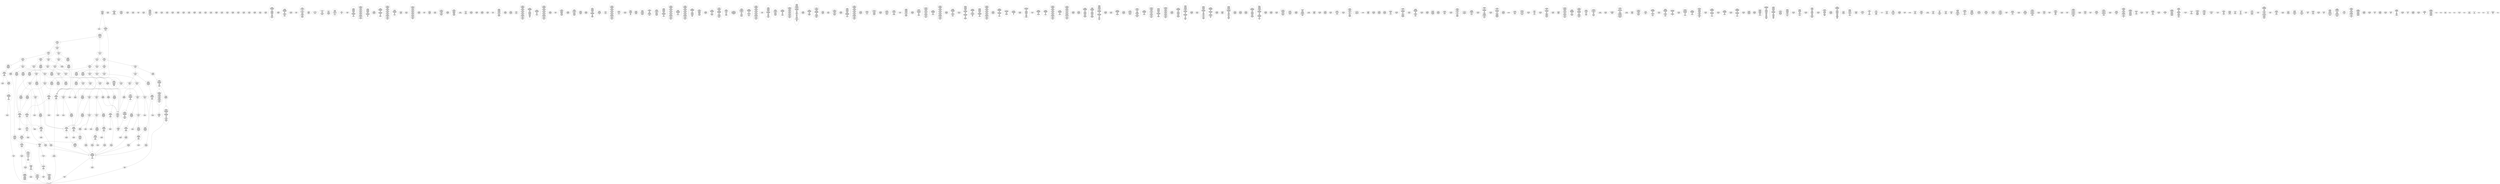 /* Generated by GvGen v.1.0 (https://www.github.com/stricaud/gvgen) */

digraph G {
compound=true;
   node1 [label="[anywhere]"];
   node2 [label="# 0x0
PUSHX Data
PUSHX Data
MSTORE
CALLVALUE
ISZERO
PUSHX Data
JUMPI
"];
   node3 [label="# 0xc
PUSHX Data
REVERT
"];
   node4 [label="# 0x10
JUMPDEST
PUSHX LogicData
CALLDATASIZE
LT
PUSHX Data
JUMPI
"];
   node5 [label="# 0x1a
PUSHX Data
CALLDATALOAD
PUSHX BitData
SHR
PUSHX LogicData
GT
PUSHX Data
JUMPI
"];
   node6 [label="# 0x2b
PUSHX LogicData
GT
PUSHX Data
JUMPI
"];
   node7 [label="# 0x36
PUSHX LogicData
GT
PUSHX Data
JUMPI
"];
   node8 [label="# 0x41
PUSHX LogicData
EQ
PUSHX Data
JUMPI
"];
   node9 [label="# 0x4c
PUSHX LogicData
EQ
PUSHX Data
JUMPI
"];
   node10 [label="# 0x57
PUSHX LogicData
EQ
PUSHX Data
JUMPI
"];
   node11 [label="# 0x62
PUSHX LogicData
EQ
PUSHX Data
JUMPI
"];
   node12 [label="# 0x6d
PUSHX LogicData
EQ
PUSHX Data
JUMPI
"];
   node13 [label="# 0x78
PUSHX Data
REVERT
"];
   node14 [label="# 0x7c
JUMPDEST
PUSHX LogicData
EQ
PUSHX Data
JUMPI
"];
   node15 [label="# 0x88
PUSHX LogicData
EQ
PUSHX Data
JUMPI
"];
   node16 [label="# 0x93
PUSHX LogicData
EQ
PUSHX Data
JUMPI
"];
   node17 [label="# 0x9e
PUSHX LogicData
EQ
PUSHX Data
JUMPI
"];
   node18 [label="# 0xa9
PUSHX LogicData
EQ
PUSHX Data
JUMPI
"];
   node19 [label="# 0xb4
PUSHX Data
REVERT
"];
   node20 [label="# 0xb8
JUMPDEST
PUSHX LogicData
GT
PUSHX Data
JUMPI
"];
   node21 [label="# 0xc4
PUSHX LogicData
EQ
PUSHX Data
JUMPI
"];
   node22 [label="# 0xcf
PUSHX LogicData
EQ
PUSHX Data
JUMPI
"];
   node23 [label="# 0xda
PUSHX LogicData
EQ
PUSHX Data
JUMPI
"];
   node24 [label="# 0xe5
PUSHX LogicData
EQ
PUSHX Data
JUMPI
"];
   node25 [label="# 0xf0
PUSHX LogicData
EQ
PUSHX Data
JUMPI
"];
   node26 [label="# 0xfb
PUSHX Data
REVERT
"];
   node27 [label="# 0xff
JUMPDEST
PUSHX LogicData
EQ
PUSHX Data
JUMPI
"];
   node28 [label="# 0x10b
PUSHX LogicData
EQ
PUSHX Data
JUMPI
"];
   node29 [label="# 0x116
PUSHX LogicData
EQ
PUSHX Data
JUMPI
"];
   node30 [label="# 0x121
PUSHX LogicData
EQ
PUSHX Data
JUMPI
"];
   node31 [label="# 0x12c
PUSHX Data
REVERT
"];
   node32 [label="# 0x130
JUMPDEST
PUSHX LogicData
GT
PUSHX Data
JUMPI
"];
   node33 [label="# 0x13c
PUSHX LogicData
GT
PUSHX Data
JUMPI
"];
   node34 [label="# 0x147
PUSHX LogicData
EQ
PUSHX Data
JUMPI
"];
   node35 [label="# 0x152
PUSHX LogicData
EQ
PUSHX Data
JUMPI
"];
   node36 [label="# 0x15d
PUSHX LogicData
EQ
PUSHX Data
JUMPI
"];
   node37 [label="# 0x168
PUSHX LogicData
EQ
PUSHX Data
JUMPI
"];
   node38 [label="# 0x173
PUSHX LogicData
EQ
PUSHX Data
JUMPI
"];
   node39 [label="# 0x17e
PUSHX Data
REVERT
"];
   node40 [label="# 0x182
JUMPDEST
PUSHX LogicData
EQ
PUSHX Data
JUMPI
"];
   node41 [label="# 0x18e
PUSHX LogicData
EQ
PUSHX Data
JUMPI
"];
   node42 [label="# 0x199
PUSHX LogicData
EQ
PUSHX Data
JUMPI
"];
   node43 [label="# 0x1a4
PUSHX LogicData
EQ
PUSHX Data
JUMPI
"];
   node44 [label="# 0x1af
PUSHX LogicData
EQ
PUSHX Data
JUMPI
"];
   node45 [label="# 0x1ba
PUSHX Data
REVERT
"];
   node46 [label="# 0x1be
JUMPDEST
PUSHX LogicData
GT
PUSHX Data
JUMPI
"];
   node47 [label="# 0x1ca
PUSHX LogicData
EQ
PUSHX Data
JUMPI
"];
   node48 [label="# 0x1d5
PUSHX LogicData
EQ
PUSHX Data
JUMPI
"];
   node49 [label="# 0x1e0
PUSHX LogicData
EQ
PUSHX Data
JUMPI
"];
   node50 [label="# 0x1eb
PUSHX LogicData
EQ
PUSHX Data
JUMPI
"];
   node51 [label="# 0x1f6
PUSHX LogicData
EQ
PUSHX Data
JUMPI
"];
   node52 [label="# 0x201
PUSHX Data
REVERT
"];
   node53 [label="# 0x205
JUMPDEST
PUSHX LogicData
EQ
PUSHX Data
JUMPI
"];
   node54 [label="# 0x211
PUSHX LogicData
EQ
PUSHX Data
JUMPI
"];
   node55 [label="# 0x21c
PUSHX LogicData
EQ
PUSHX Data
JUMPI
"];
   node56 [label="# 0x227
PUSHX LogicData
EQ
PUSHX Data
JUMPI
"];
   node57 [label="# 0x232
JUMPDEST
PUSHX Data
REVERT
"];
   node58 [label="# 0x237
JUMPDEST
PUSHX Data
PUSHX Data
CALLDATASIZE
PUSHX Data
PUSHX Data
JUMP
"];
   node59 [label="# 0x245
JUMPDEST
PUSHX Data
JUMP
"];
   node60 [label="# 0x24a
JUMPDEST
PUSHX MemData
MLOAD
ISZERO
ISZERO
MSTORE
PUSHX ArithData
ADD
"];
   node61 [label="# 0x256
JUMPDEST
PUSHX MemData
MLOAD
SUB
RETURN
"];
   node62 [label="# 0x25f
JUMPDEST
PUSHX Data
PUSHX Data
JUMP
"];
   node63 [label="# 0x267
JUMPDEST
PUSHX MemData
MLOAD
PUSHX Data
PUSHX Data
JUMP
"];
   node64 [label="# 0x274
JUMPDEST
PUSHX Data
PUSHX Data
CALLDATASIZE
PUSHX Data
PUSHX Data
JUMP
"];
   node65 [label="# 0x282
JUMPDEST
PUSHX Data
JUMP
"];
   node66 [label="# 0x287
JUMPDEST
PUSHX MemData
MLOAD
PUSHX ArithData
PUSHX BitData
PUSHX BitData
SHL
SUB
AND
MSTORE
PUSHX ArithData
ADD
PUSHX Data
JUMP
"];
   node67 [label="# 0x29f
JUMPDEST
PUSHX Data
PUSHX Data
CALLDATASIZE
PUSHX Data
PUSHX Data
JUMP
"];
   node68 [label="# 0x2ad
JUMPDEST
PUSHX Data
JUMP
"];
   node69 [label="# 0x2b2
JUMPDEST
STOP
"];
   node70 [label="# 0x2b4
JUMPDEST
PUSHX StorData
SLOAD
"];
   node71 [label="# 0x2b8
JUMPDEST
PUSHX MemData
MLOAD
MSTORE
PUSHX ArithData
ADD
PUSHX Data
JUMP
"];
   node72 [label="# 0x2c6
JUMPDEST
PUSHX Data
PUSHX Data
CALLDATASIZE
PUSHX Data
PUSHX Data
JUMP
"];
   node73 [label="# 0x2d4
JUMPDEST
PUSHX Data
JUMP
"];
   node74 [label="# 0x2d9
JUMPDEST
PUSHX Data
PUSHX Data
CALLDATASIZE
PUSHX Data
PUSHX Data
JUMP
"];
   node75 [label="# 0x2e7
JUMPDEST
PUSHX Data
MSTORE
PUSHX Data
PUSHX Data
MSTORE
PUSHX Data
SHA3
PUSHX ArithData
ADD
SLOAD
JUMP
"];
   node76 [label="# 0x2fc
JUMPDEST
PUSHX Data
PUSHX Data
JUMP
"];
   node77 [label="# 0x323
JUMPDEST
PUSHX Data
PUSHX Data
CALLDATASIZE
PUSHX Data
PUSHX Data
JUMP
"];
   node78 [label="# 0x331
JUMPDEST
PUSHX Data
JUMP
"];
   node79 [label="# 0x336
JUMPDEST
PUSHX Data
PUSHX Data
CALLDATASIZE
PUSHX Data
PUSHX Data
JUMP
"];
   node80 [label="# 0x344
JUMPDEST
PUSHX Data
JUMP
"];
   node81 [label="# 0x349
JUMPDEST
PUSHX Data
PUSHX Data
CALLDATASIZE
PUSHX Data
PUSHX Data
JUMP
"];
   node82 [label="# 0x357
JUMPDEST
PUSHX Data
JUMP
"];
   node83 [label="# 0x35c
JUMPDEST
PUSHX Data
PUSHX Data
CALLDATASIZE
PUSHX Data
PUSHX Data
JUMP
"];
   node84 [label="# 0x36a
JUMPDEST
PUSHX Data
JUMP
"];
   node85 [label="# 0x36f
JUMPDEST
PUSHX Data
PUSHX Data
CALLDATASIZE
PUSHX Data
PUSHX Data
JUMP
"];
   node86 [label="# 0x37d
JUMPDEST
PUSHX Data
JUMP
"];
   node87 [label="# 0x382
JUMPDEST
PUSHX Data
PUSHX Data
CALLDATASIZE
PUSHX Data
PUSHX Data
JUMP
"];
   node88 [label="# 0x390
JUMPDEST
PUSHX Data
JUMP
"];
   node89 [label="# 0x395
JUMPDEST
PUSHX Data
PUSHX Data
CALLDATASIZE
PUSHX Data
PUSHX Data
JUMP
"];
   node90 [label="# 0x3a3
JUMPDEST
PUSHX Data
JUMP
"];
   node91 [label="# 0x3a8
JUMPDEST
PUSHX Data
PUSHX Data
CALLDATASIZE
PUSHX Data
PUSHX Data
JUMP
"];
   node92 [label="# 0x3b6
JUMPDEST
PUSHX Data
JUMP
"];
   node93 [label="# 0x3bb
JUMPDEST
PUSHX Data
PUSHX Data
CALLDATASIZE
PUSHX Data
PUSHX Data
JUMP
"];
   node94 [label="# 0x3c9
JUMPDEST
PUSHX Data
JUMP
"];
   node95 [label="# 0x3ce
JUMPDEST
PUSHX Data
PUSHX Data
CALLDATASIZE
PUSHX Data
PUSHX Data
JUMP
"];
   node96 [label="# 0x3dc
JUMPDEST
PUSHX Data
JUMP
"];
   node97 [label="# 0x3e1
JUMPDEST
PUSHX Data
PUSHX Data
JUMP
"];
   node98 [label="# 0x408
JUMPDEST
PUSHX Data
PUSHX Data
CALLDATASIZE
PUSHX Data
PUSHX Data
JUMP
"];
   node99 [label="# 0x416
JUMPDEST
PUSHX Data
JUMP
"];
   node100 [label="# 0x41b
JUMPDEST
PUSHX Data
PUSHX Data
CALLDATASIZE
PUSHX Data
PUSHX Data
JUMP
"];
   node101 [label="# 0x429
JUMPDEST
PUSHX Data
JUMP
"];
   node102 [label="# 0x42e
JUMPDEST
PUSHX Data
PUSHX Data
JUMP
"];
   node103 [label="# 0x455
JUMPDEST
PUSHX Data
PUSHX Data
CALLDATASIZE
PUSHX Data
PUSHX Data
JUMP
"];
   node104 [label="# 0x463
JUMPDEST
PUSHX Data
JUMP
"];
   node105 [label="# 0x468
JUMPDEST
PUSHX Data
PUSHX Data
JUMP
"];
   node106 [label="# 0x470
JUMPDEST
PUSHX Data
PUSHX Data
CALLDATASIZE
PUSHX Data
PUSHX Data
JUMP
"];
   node107 [label="# 0x47e
JUMPDEST
PUSHX Data
JUMP
"];
   node108 [label="# 0x483
JUMPDEST
PUSHX StorData
SLOAD
PUSHX ArithData
PUSHX BitData
PUSHX BitData
SHL
SUB
AND
PUSHX Data
JUMP
"];
   node109 [label="# 0x494
JUMPDEST
PUSHX Data
PUSHX Data
CALLDATASIZE
PUSHX Data
PUSHX Data
JUMP
"];
   node110 [label="# 0x4a2
JUMPDEST
PUSHX Data
JUMP
"];
   node111 [label="# 0x4a7
JUMPDEST
PUSHX Data
PUSHX Data
JUMP
"];
   node112 [label="# 0x4af
JUMPDEST
PUSHX Data
PUSHX Data
CALLDATASIZE
PUSHX Data
PUSHX Data
JUMP
"];
   node113 [label="# 0x4bd
JUMPDEST
PUSHX Data
JUMP
"];
   node114 [label="# 0x4c2
JUMPDEST
PUSHX Data
PUSHX Data
JUMP
"];
   node115 [label="# 0x4ca
JUMPDEST
PUSHX Data
PUSHX Data
CALLDATASIZE
PUSHX Data
PUSHX Data
JUMP
"];
   node116 [label="# 0x4d8
JUMPDEST
PUSHX Data
JUMP
"];
   node117 [label="# 0x4dd
JUMPDEST
PUSHX Data
PUSHX Data
CALLDATASIZE
PUSHX Data
PUSHX Data
JUMP
"];
   node118 [label="# 0x4eb
JUMPDEST
PUSHX Data
JUMP
"];
   node119 [label="# 0x4f0
JUMPDEST
PUSHX Data
PUSHX Data
CALLDATASIZE
PUSHX Data
PUSHX Data
JUMP
"];
   node120 [label="# 0x4fe
JUMPDEST
PUSHX Data
JUMP
"];
   node121 [label="# 0x503
JUMPDEST
PUSHX Data
PUSHX Data
CALLDATASIZE
PUSHX Data
PUSHX Data
JUMP
"];
   node122 [label="# 0x511
JUMPDEST
PUSHX Data
JUMP
"];
   node123 [label="# 0x516
JUMPDEST
PUSHX Data
PUSHX MemData
MLOAD
PUSHX Data
PUSHX Data
CODECOPY
MLOAD
MSTORE
JUMP
"];
   node124 [label="# 0x52b
JUMPDEST
PUSHX Data
PUSHX Data
CALLDATASIZE
PUSHX Data
PUSHX Data
JUMP
"];
   node125 [label="# 0x539
JUMPDEST
PUSHX Data
JUMP
"];
   node126 [label="# 0x53e
JUMPDEST
PUSHX Data
PUSHX Data
CALLDATASIZE
PUSHX Data
PUSHX Data
JUMP
"];
   node127 [label="# 0x54c
JUMPDEST
PUSHX ArithData
PUSHX BitData
PUSHX BitData
SHL
SUB
AND
PUSHX Data
MSTORE
PUSHX Data
PUSHX Data
MSTORE
PUSHX Data
SHA3
AND
MSTORE
MSTORE
SHA3
SLOAD
PUSHX BitData
AND
JUMP
"];
   node128 [label="# 0x57a
JUMPDEST
PUSHX Data
PUSHX Data
CALLDATASIZE
PUSHX Data
PUSHX Data
JUMP
"];
   node129 [label="# 0x588
JUMPDEST
PUSHX Data
JUMP
"];
   node130 [label="# 0x58d
JUMPDEST
PUSHX Data
PUSHX ArithData
PUSHX BitData
PUSHX BitData
SHL
SUB
NOT
AND
PUSHX BitData
PUSHX BitData
SHL
EQ
PUSHX Data
JUMPI
"];
   node131 [label="# 0x5a9
PUSHX Data
PUSHX Data
JUMP
"];
   node132 [label="# 0x5b2
JUMPDEST
JUMP
"];
   node133 [label="# 0x5b8
JUMPDEST
PUSHX Data
PUSHX StorData
SLOAD
PUSHX Data
PUSHX Data
JUMP
"];
   node134 [label="# 0x5c7
JUMPDEST
PUSHX ArithData
ADD
PUSHX ArithData
DIV
MUL
PUSHX ArithData
ADD
PUSHX MemData
MLOAD
ADD
PUSHX Data
MSTORE
MSTORE
PUSHX ArithData
ADD
SLOAD
PUSHX Data
PUSHX Data
JUMP
"];
   node135 [label="# 0x5f3
JUMPDEST
ISZERO
PUSHX Data
JUMPI
"];
   node136 [label="# 0x5fa
PUSHX LogicData
LT
PUSHX Data
JUMPI
"];
   node137 [label="# 0x602
PUSHX ArithData
SLOAD
DIV
MUL
MSTORE
PUSHX ArithData
ADD
PUSHX Data
JUMP
"];
   node138 [label="# 0x615
JUMPDEST
ADD
PUSHX Data
MSTORE
PUSHX Data
PUSHX Data
SHA3
"];
   node139 [label="# 0x623
JUMPDEST
SLOAD
MSTORE
PUSHX ArithData
ADD
PUSHX ArithData
ADD
GT
PUSHX Data
JUMPI
"];
   node140 [label="# 0x637
SUB
PUSHX BitData
AND
ADD
"];
   node141 [label="# 0x640
JUMPDEST
JUMP
"];
   node142 [label="# 0x64a
JUMPDEST
PUSHX Data
MSTORE
PUSHX Data
PUSHX Data
MSTORE
PUSHX Data
SHA3
SLOAD
PUSHX ArithData
PUSHX BitData
PUSHX BitData
SHL
SUB
AND
PUSHX Data
JUMPI
"];
   node143 [label="# 0x667
PUSHX MemData
MLOAD
PUSHX BitData
PUSHX BitData
SHL
MSTORE
PUSHX Data
PUSHX ArithData
ADD
MSTORE
PUSHX Data
PUSHX ArithData
ADD
MSTORE
PUSHX Data
PUSHX ArithData
ADD
MSTORE
PUSHX BitData
PUSHX BitData
SHL
PUSHX ArithData
ADD
MSTORE
PUSHX ArithData
ADD
"];
   node144 [label="# 0x6bf
JUMPDEST
PUSHX MemData
MLOAD
SUB
REVERT
"];
   node145 [label="# 0x6c8
JUMPDEST
PUSHX Data
MSTORE
PUSHX Data
PUSHX Data
MSTORE
PUSHX Data
SHA3
SLOAD
PUSHX ArithData
PUSHX BitData
PUSHX BitData
SHL
SUB
AND
JUMP
"];
   node146 [label="# 0x6e4
JUMPDEST
PUSHX Data
PUSHX Data
PUSHX Data
JUMP
"];
   node147 [label="# 0x6ef
JUMPDEST
PUSHX ArithData
PUSHX BitData
PUSHX BitData
SHL
SUB
AND
PUSHX ArithData
PUSHX BitData
PUSHX BitData
SHL
SUB
AND
EQ
ISZERO
PUSHX Data
JUMPI
"];
   node148 [label="# 0x70c
PUSHX MemData
MLOAD
PUSHX BitData
PUSHX BitData
SHL
MSTORE
PUSHX Data
PUSHX ArithData
ADD
MSTORE
PUSHX Data
PUSHX ArithData
ADD
MSTORE
PUSHX Data
PUSHX ArithData
ADD
MSTORE
PUSHX BitData
PUSHX BitData
SHL
PUSHX ArithData
ADD
MSTORE
PUSHX ArithData
ADD
PUSHX Data
JUMP
"];
   node149 [label="# 0x75d
JUMPDEST
CALLER
PUSHX ArithData
PUSHX BitData
PUSHX BitData
SHL
SUB
AND
EQ
PUSHX Data
JUMPI
"];
   node150 [label="# 0x76f
PUSHX Data
CALLER
PUSHX Data
JUMP
"];
   node151 [label="# 0x779
JUMPDEST
PUSHX Data
JUMPI
"];
   node152 [label="# 0x77e
PUSHX MemData
MLOAD
PUSHX BitData
PUSHX BitData
SHL
MSTORE
PUSHX Data
PUSHX ArithData
ADD
MSTORE
PUSHX Data
PUSHX ArithData
ADD
MSTORE
PUSHX Data
PUSHX ArithData
ADD
MSTORE
PUSHX Data
PUSHX ArithData
ADD
MSTORE
PUSHX ArithData
ADD
PUSHX Data
JUMP
"];
   node153 [label="# 0x7eb
JUMPDEST
PUSHX Data
PUSHX Data
JUMP
"];
   node154 [label="# 0x7f5
JUMPDEST
JUMP
"];
   node155 [label="# 0x7fa
JUMPDEST
PUSHX Data
CALLER
PUSHX Data
JUMP
"];
   node156 [label="# 0x804
JUMPDEST
PUSHX Data
JUMPI
"];
   node157 [label="# 0x809
PUSHX MemData
MLOAD
PUSHX BitData
PUSHX BitData
SHL
MSTORE
PUSHX ArithData
ADD
PUSHX Data
PUSHX Data
JUMP
"];
   node158 [label="# 0x820
JUMPDEST
PUSHX Data
PUSHX Data
JUMP
"];
   node159 [label="# 0x82b
JUMPDEST
PUSHX MemData
MLOAD
PUSHX Data
PUSHX Data
CODECOPY
MLOAD
MSTORE
PUSHX Data
CALLER
PUSHX Data
JUMP
"];
   node160 [label="# 0x844
JUMPDEST
PUSHX Data
"];
   node161 [label="# 0x847
JUMPDEST
LT
ISZERO
PUSHX Data
JUMPI
"];
   node162 [label="# 0x850
PUSHX Data
PUSHX Data
PUSHX Data
JUMP
"];
   node163 [label="# 0x85d
JUMPDEST
PUSHX Data
JUMP
"];
   node164 [label="# 0x862
JUMPDEST
PUSHX Data
PUSHX Data
JUMP
"];
   node165 [label="# 0x86c
JUMPDEST
PUSHX Data
JUMP
"];
   node166 [label="# 0x874
JUMPDEST
JUMP
"];
   node167 [label="# 0x87b
JUMPDEST
PUSHX Data
MSTORE
PUSHX Data
PUSHX Data
MSTORE
PUSHX Data
SHA3
PUSHX ArithData
ADD
SLOAD
PUSHX Data
CALLER
PUSHX Data
JUMP
"];
   node168 [label="# 0x897
JUMPDEST
PUSHX Data
PUSHX Data
JUMP
"];
   node169 [label="# 0x8a1
JUMPDEST
PUSHX Data
PUSHX Data
PUSHX Data
JUMP
"];
   node170 [label="# 0x8ac
JUMPDEST
LT
PUSHX Data
JUMPI
"];
   node171 [label="# 0x8b3
PUSHX MemData
MLOAD
PUSHX BitData
PUSHX BitData
SHL
MSTORE
PUSHX Data
PUSHX ArithData
ADD
MSTORE
PUSHX Data
PUSHX ArithData
ADD
MSTORE
PUSHX Data
PUSHX ArithData
ADD
MSTORE
PUSHX BitData
PUSHX BitData
SHL
PUSHX ArithData
ADD
MSTORE
PUSHX ArithData
ADD
PUSHX Data
JUMP
"];
   node172 [label="# 0x90e
JUMPDEST
PUSHX ArithData
PUSHX BitData
PUSHX BitData
SHL
SUB
AND
PUSHX Data
MSTORE
PUSHX Data
PUSHX Data
MSTORE
PUSHX Data
SHA3
MSTORE
MSTORE
SHA3
SLOAD
JUMP
"];
   node173 [label="# 0x937
JUMPDEST
PUSHX ArithData
PUSHX BitData
PUSHX BitData
SHL
SUB
AND
CALLER
EQ
PUSHX Data
JUMPI
"];
   node174 [label="# 0x948
PUSHX MemData
MLOAD
PUSHX BitData
PUSHX BitData
SHL
MSTORE
PUSHX Data
PUSHX ArithData
ADD
MSTORE
PUSHX Data
PUSHX ArithData
ADD
MSTORE
PUSHX Data
PUSHX ArithData
ADD
MSTORE
PUSHX BitData
PUSHX BitData
SHL
PUSHX ArithData
ADD
MSTORE
PUSHX ArithData
ADD
PUSHX Data
JUMP
"];
   node175 [label="# 0x9a7
JUMPDEST
PUSHX Data
PUSHX Data
JUMP
"];
   node176 [label="# 0x9b1
JUMPDEST
JUMP
"];
   node177 [label="# 0x9b5
JUMPDEST
PUSHX MemData
MLOAD
PUSHX Data
PUSHX Data
CODECOPY
MLOAD
MSTORE
PUSHX Data
CALLER
PUSHX Data
JUMP
"];
   node178 [label="# 0x9ce
JUMPDEST
PUSHX Data
PUSHX Data
JUMP
"];
   node179 [label="# 0x9d8
JUMPDEST
PUSHX Data
PUSHX MemData
MLOAD
PUSHX ArithData
ADD
PUSHX Data
MSTORE
PUSHX Data
MSTORE
PUSHX Data
JUMP
"];
   node180 [label="# 0x9f3
JUMPDEST
PUSHX Data
PUSHX Data
CALLER
PUSHX Data
JUMP
"];
   node181 [label="# 0xa1e
JUMPDEST
PUSHX Data
PUSHX Data
JUMP
"];
   node182 [label="# 0xa27
JUMPDEST
PUSHX Data
MSTORE
PUSHX Data
PUSHX Data
MSTORE
PUSHX Data
SHA3
SLOAD
PUSHX ArithData
PUSHX BitData
PUSHX BitData
SHL
SUB
AND
ISZERO
ISZERO
PUSHX Data
JUMP
"];
   node183 [label="# 0xa46
JUMPDEST
PUSHX Data
PUSHX Data
PUSHX StorData
SLOAD
JUMP
"];
   node184 [label="# 0xa51
JUMPDEST
LT
PUSHX Data
JUMPI
"];
   node185 [label="# 0xa58
PUSHX MemData
MLOAD
PUSHX BitData
PUSHX BitData
SHL
MSTORE
PUSHX Data
PUSHX ArithData
ADD
MSTORE
PUSHX Data
PUSHX ArithData
ADD
MSTORE
PUSHX Data
PUSHX ArithData
ADD
MSTORE
PUSHX BitData
PUSHX BitData
SHL
PUSHX ArithData
ADD
MSTORE
PUSHX ArithData
ADD
PUSHX Data
JUMP
"];
   node186 [label="# 0xab4
JUMPDEST
PUSHX StorData
SLOAD
LT
PUSHX Data
JUMPI
"];
   node187 [label="# 0xac0
PUSHX Data
PUSHX Data
JUMP
"];
   node188 [label="# 0xac7
JUMPDEST
PUSHX Data
MSTORE
PUSHX Data
PUSHX Data
SHA3
ADD
SLOAD
JUMP
"];
   node189 [label="# 0xad9
JUMPDEST
PUSHX Data
PUSHX Data
CALLER
PUSHX Data
JUMP
"];
   node190 [label="# 0xb04
JUMPDEST
PUSHX Data
CALLER
PUSHX Data
PUSHX MemData
MLOAD
PUSHX Data
PUSHX Data
JUMP
"];
   node191 [label="# 0xb38
JUMPDEST
PUSHX MemData
MLOAD
SUB
LOGX
MLOAD
PUSHX Data
PUSHX Data
PUSHX ArithData
ADD
PUSHX Data
JUMP
"];
   node192 [label="# 0xb53
JUMPDEST
PUSHX Data
PUSHX MemData
MLOAD
PUSHX ArithData
ADD
PUSHX Data
MSTORE
PUSHX Data
MSTORE
PUSHX Data
JUMP
"];
   node193 [label="# 0xb6e
JUMPDEST
PUSHX Data
MSTORE
PUSHX Data
PUSHX Data
MSTORE
PUSHX Data
SHA3
SLOAD
PUSHX ArithData
PUSHX BitData
PUSHX BitData
SHL
SUB
AND
PUSHX Data
JUMPI
"];
   node194 [label="# 0xb8c
PUSHX MemData
MLOAD
PUSHX BitData
PUSHX BitData
SHL
MSTORE
PUSHX Data
PUSHX ArithData
ADD
MSTORE
PUSHX Data
PUSHX ArithData
ADD
MSTORE
PUSHX Data
PUSHX ArithData
ADD
MSTORE
PUSHX BitData
PUSHX BitData
SHL
PUSHX ArithData
ADD
MSTORE
PUSHX ArithData
ADD
PUSHX Data
JUMP
"];
   node195 [label="# 0xbe5
JUMPDEST
PUSHX Data
PUSHX ArithData
PUSHX BitData
PUSHX BitData
SHL
SUB
AND
PUSHX Data
JUMPI
"];
   node196 [label="# 0xbf6
PUSHX MemData
MLOAD
PUSHX BitData
PUSHX BitData
SHL
MSTORE
PUSHX Data
PUSHX ArithData
ADD
MSTORE
PUSHX Data
PUSHX ArithData
ADD
MSTORE
PUSHX Data
PUSHX ArithData
ADD
MSTORE
PUSHX BitData
PUSHX BitData
SHL
PUSHX ArithData
ADD
MSTORE
PUSHX ArithData
ADD
PUSHX Data
JUMP
"];
   node197 [label="# 0xc50
JUMPDEST
PUSHX ArithData
PUSHX BitData
PUSHX BitData
SHL
SUB
AND
PUSHX Data
MSTORE
PUSHX Data
PUSHX Data
MSTORE
PUSHX Data
SHA3
SLOAD
JUMP
"];
   node198 [label="# 0xc6c
JUMPDEST
PUSHX StorData
SLOAD
PUSHX ArithData
PUSHX BitData
PUSHX BitData
SHL
SUB
AND
CALLER
EQ
PUSHX Data
JUMPI
"];
   node199 [label="# 0xc7f
PUSHX MemData
MLOAD
PUSHX BitData
PUSHX BitData
SHL
MSTORE
PUSHX Data
PUSHX ArithData
ADD
MSTORE
PUSHX ArithData
ADD
MSTORE
PUSHX Data
PUSHX ArithData
ADD
MSTORE
PUSHX ArithData
ADD
PUSHX Data
JUMP
"];
   node200 [label="# 0xcc6
JUMPDEST
PUSHX Data
PUSHX Data
PUSHX Data
JUMP
"];
   node201 [label="# 0xcd0
JUMPDEST
JUMP
"];
   node202 [label="# 0xcd2
JUMPDEST
PUSHX MemData
MLOAD
PUSHX Data
PUSHX Data
CODECOPY
MLOAD
MSTORE
PUSHX Data
CALLER
PUSHX Data
JUMP
"];
   node203 [label="# 0xceb
JUMPDEST
PUSHX Data
PUSHX Data
JUMP
"];
   node204 [label="# 0xcf5
JUMPDEST
PUSHX ArithData
PUSHX BitData
PUSHX BitData
SHL
SUB
AND
EXTCODESIZE
ISZERO
PUSHX Data
JUMPI
"];
   node205 [label="# 0xd06
PUSHX MemData
MLOAD
PUSHX BitData
PUSHX BitData
SHL
MSTORE
PUSHX Data
PUSHX ArithData
PUSHX BitData
PUSHX BitData
SHL
SUB
AND
PUSHX Data
PUSHX Data
CALLER
PUSHX ArithData
ADD
PUSHX Data
JUMP
"];
   node206 [label="# 0xd3a
JUMPDEST
PUSHX Data
PUSHX MemData
MLOAD
SUB
PUSHX Data
GAS
CALL
ISZERO
ISZERO
PUSHX Data
JUMPI
"];
   node207 [label="# 0xd50
RETURNDATASIZE
PUSHX Data
RETURNDATACOPY
RETURNDATASIZE
PUSHX Data
REVERT
"];
   node208 [label="# 0xd59
JUMPDEST
PUSHX MemData
MLOAD
RETURNDATASIZE
PUSHX BitData
NOT
PUSHX ArithData
ADD
AND
ADD
PUSHX Data
MSTORE
ADD
PUSHX Data
PUSHX Data
JUMP
"];
   node209 [label="# 0xd7d
JUMPDEST
PUSHX ArithData
PUSHX BitData
PUSHX BitData
SHL
SUB
NOT
AND
PUSHX BitData
PUSHX BitData
SHL
EQ
PUSHX Data
JUMPI
"];
   node210 [label="# 0xd98
PUSHX MemData
MLOAD
PUSHX BitData
PUSHX BitData
SHL
MSTORE
PUSHX Data
PUSHX ArithData
ADD
MSTORE
PUSHX Data
PUSHX ArithData
ADD
MSTORE
PUSHX Data
PUSHX ArithData
ADD
MSTORE
PUSHX BitData
PUSHX BitData
SHL
PUSHX ArithData
ADD
MSTORE
PUSHX ArithData
ADD
PUSHX Data
JUMP
"];
   node211 [label="# 0xde9
JUMPDEST
JUMP
"];
   node212 [label="# 0xdef
JUMPDEST
PUSHX Data
MSTORE
PUSHX Data
PUSHX Data
MSTORE
PUSHX Data
SHA3
PUSHX ArithData
PUSHX BitData
PUSHX BitData
SHL
SUB
AND
MSTORE
MSTORE
SHA3
SLOAD
PUSHX BitData
AND
JUMP
"];
   node213 [label="# 0xe1a
JUMPDEST
PUSHX Data
PUSHX StorData
SLOAD
PUSHX Data
PUSHX Data
JUMP
"];
   node214 [label="# 0xe29
JUMPDEST
PUSHX Data
PUSHX MemData
MLOAD
PUSHX ArithData
ADD
PUSHX Data
MSTORE
PUSHX Data
MSTORE
PUSHX Data
JUMP
"];
   node215 [label="# 0xe43
JUMPDEST
PUSHX ArithData
PUSHX BitData
PUSHX BitData
SHL
SUB
AND
CALLER
EQ
ISZERO
PUSHX Data
JUMPI
"];
   node216 [label="# 0xe55
PUSHX MemData
MLOAD
PUSHX BitData
PUSHX BitData
SHL
MSTORE
PUSHX Data
PUSHX ArithData
ADD
MSTORE
PUSHX Data
PUSHX ArithData
ADD
MSTORE
PUSHX Data
PUSHX ArithData
ADD
MSTORE
PUSHX ArithData
ADD
PUSHX Data
JUMP
"];
   node217 [label="# 0xe9c
JUMPDEST
CALLER
PUSHX Data
MSTORE
PUSHX Data
PUSHX ArithData
MSTORE
PUSHX MemData
SHA3
PUSHX ArithData
PUSHX BitData
PUSHX BitData
SHL
SUB
AND
MSTORE
MSTORE
SHA3
SLOAD
PUSHX BitData
NOT
AND
ISZERO
ISZERO
OR
SSTORE
MLOAD
MSTORE
PUSHX Data
ADD
PUSHX MemData
MLOAD
SUB
LOGX
JUMP
"];
   node218 [label="# 0xf08
JUMPDEST
PUSHX Data
PUSHX Data
JUMP
"];
   node219 [label="# 0xf13
JUMPDEST
PUSHX ArithData
PUSHX BitData
PUSHX BitData
SHL
SUB
AND
EXTCODESIZE
ISZERO
PUSHX Data
JUMPI
"];
   node220 [label="# 0xf24
PUSHX MemData
MLOAD
PUSHX BitData
PUSHX BitData
SHL
MSTORE
PUSHX Data
PUSHX ArithData
PUSHX BitData
PUSHX BitData
SHL
SUB
AND
PUSHX Data
PUSHX Data
CALLER
PUSHX ArithData
ADD
PUSHX Data
JUMP
"];
   node221 [label="# 0xf58
JUMPDEST
PUSHX Data
CALLER
PUSHX Data
JUMP
"];
   node222 [label="# 0xf62
JUMPDEST
PUSHX Data
JUMPI
"];
   node223 [label="# 0xf67
PUSHX MemData
MLOAD
PUSHX BitData
PUSHX BitData
SHL
MSTORE
PUSHX ArithData
ADD
PUSHX Data
PUSHX Data
JUMP
"];
   node224 [label="# 0xf7e
JUMPDEST
PUSHX Data
PUSHX Data
JUMP
"];
   node225 [label="# 0xf8a
JUMPDEST
PUSHX Data
MSTORE
PUSHX Data
PUSHX Data
MSTORE
PUSHX Data
SHA3
SLOAD
PUSHX Data
PUSHX ArithData
PUSHX BitData
PUSHX BitData
SHL
SUB
AND
PUSHX Data
JUMPI
"];
   node226 [label="# 0xfaa
PUSHX MemData
MLOAD
PUSHX BitData
PUSHX BitData
SHL
MSTORE
PUSHX Data
PUSHX ArithData
ADD
MSTORE
PUSHX Data
PUSHX ArithData
ADD
MSTORE
PUSHX Data
PUSHX ArithData
ADD
MSTORE
PUSHX BitData
PUSHX BitData
SHL
PUSHX ArithData
ADD
MSTORE
PUSHX ArithData
ADD
PUSHX Data
JUMP
"];
   node227 [label="# 0x1009
JUMPDEST
PUSHX Data
PUSHX Data
PUSHX Data
JUMP
"];
   node228 [label="# 0x1013
JUMPDEST
PUSHX LogicData
MLOAD
GT
PUSHX Data
JUMPI
"];
   node229 [label="# 0x101f
PUSHX MemData
MLOAD
PUSHX ArithData
ADD
PUSHX Data
MSTORE
PUSHX Data
MSTORE
PUSHX Data
JUMP
"];
   node230 [label="# 0x1033
JUMPDEST
PUSHX Data
PUSHX Data
JUMP
"];
   node231 [label="# 0x103d
JUMPDEST
PUSHX MemData
MLOAD
PUSHX ArithData
ADD
PUSHX Data
PUSHX Data
JUMP
"];
   node232 [label="# 0x104e
JUMPDEST
PUSHX MemData
MLOAD
PUSHX ArithData
SUB
SUB
MSTORE
PUSHX Data
MSTORE
"];
   node233 [label="# 0x105e
JUMPDEST
JUMP
"];
   node234 [label="# 0x1065
JUMPDEST
PUSHX Data
MSTORE
PUSHX Data
PUSHX Data
MSTORE
PUSHX Data
SHA3
PUSHX ArithData
ADD
SLOAD
PUSHX Data
CALLER
PUSHX Data
JUMP
"];
   node235 [label="# 0x1081
JUMPDEST
PUSHX Data
PUSHX Data
JUMP
"];
   node236 [label="# 0x108b
JUMPDEST
PUSHX StorData
SLOAD
PUSHX ArithData
PUSHX BitData
PUSHX BitData
SHL
SUB
AND
CALLER
EQ
PUSHX Data
JUMPI
"];
   node237 [label="# 0x109e
PUSHX MemData
MLOAD
PUSHX BitData
PUSHX BitData
SHL
MSTORE
PUSHX Data
PUSHX ArithData
ADD
MSTORE
PUSHX ArithData
ADD
MSTORE
PUSHX Data
PUSHX ArithData
ADD
MSTORE
PUSHX ArithData
ADD
PUSHX Data
JUMP
"];
   node238 [label="# 0x10e5
JUMPDEST
PUSHX ArithData
PUSHX BitData
PUSHX BitData
SHL
SUB
AND
PUSHX Data
JUMPI
"];
   node239 [label="# 0x10f4
PUSHX MemData
MLOAD
PUSHX BitData
PUSHX BitData
SHL
MSTORE
PUSHX Data
PUSHX ArithData
ADD
MSTORE
PUSHX Data
PUSHX ArithData
ADD
MSTORE
PUSHX Data
PUSHX ArithData
ADD
MSTORE
PUSHX BitData
PUSHX BitData
SHL
PUSHX ArithData
ADD
MSTORE
PUSHX ArithData
ADD
PUSHX Data
JUMP
"];
   node240 [label="# 0x114a
JUMPDEST
PUSHX Data
PUSHX Data
JUMP
"];
   node241 [label="# 0x1153
JUMPDEST
JUMP
"];
   node242 [label="# 0x1156
JUMPDEST
PUSHX Data
PUSHX ArithData
PUSHX BitData
PUSHX BitData
SHL
SUB
NOT
AND
PUSHX BitData
PUSHX BitData
SHL
EQ
PUSHX Data
JUMPI
"];
   node243 [label="# 0x1172
PUSHX Data
PUSHX Data
JUMP
"];
   node244 [label="# 0x117b
JUMPDEST
PUSHX Data
MSTORE
PUSHX Data
PUSHX Data
MSTORE
PUSHX Data
SHA3
SLOAD
PUSHX ArithData
PUSHX BitData
PUSHX BitData
SHL
SUB
NOT
AND
PUSHX ArithData
PUSHX BitData
PUSHX BitData
SHL
SUB
AND
OR
SSTORE
PUSHX Data
PUSHX Data
JUMP
"];
   node245 [label="# 0x11b0
JUMPDEST
PUSHX ArithData
PUSHX BitData
PUSHX BitData
SHL
SUB
AND
PUSHX Data
PUSHX MemData
MLOAD
PUSHX MemData
MLOAD
SUB
LOGX
JUMP
"];
   node246 [label="# 0x11e9
JUMPDEST
PUSHX Data
MSTORE
PUSHX Data
PUSHX Data
MSTORE
PUSHX Data
SHA3
SLOAD
PUSHX ArithData
PUSHX BitData
PUSHX BitData
SHL
SUB
AND
PUSHX Data
JUMPI
"];
   node247 [label="# 0x1206
PUSHX MemData
MLOAD
PUSHX BitData
PUSHX BitData
SHL
MSTORE
PUSHX Data
PUSHX ArithData
ADD
MSTORE
PUSHX Data
PUSHX ArithData
ADD
MSTORE
PUSHX Data
PUSHX ArithData
ADD
MSTORE
PUSHX BitData
PUSHX BitData
SHL
PUSHX ArithData
ADD
MSTORE
PUSHX ArithData
ADD
PUSHX Data
JUMP
"];
   node248 [label="# 0x1262
JUMPDEST
PUSHX Data
PUSHX Data
PUSHX Data
JUMP
"];
   node249 [label="# 0x126d
JUMPDEST
PUSHX ArithData
PUSHX BitData
PUSHX BitData
SHL
SUB
AND
PUSHX ArithData
PUSHX BitData
PUSHX BitData
SHL
SUB
AND
EQ
PUSHX Data
JUMPI
"];
   node250 [label="# 0x128a
PUSHX ArithData
PUSHX BitData
PUSHX BitData
SHL
SUB
AND
PUSHX Data
PUSHX Data
JUMP
"];
   node251 [label="# 0x129d
JUMPDEST
PUSHX ArithData
PUSHX BitData
PUSHX BitData
SHL
SUB
AND
EQ
"];
   node252 [label="# 0x12a8
JUMPDEST
PUSHX Data
JUMPI
"];
   node253 [label="# 0x12ae
PUSHX ArithData
PUSHX BitData
PUSHX BitData
SHL
SUB
AND
PUSHX Data
MSTORE
PUSHX Data
PUSHX Data
MSTORE
PUSHX Data
SHA3
AND
MSTORE
MSTORE
SHA3
SLOAD
PUSHX BitData
AND
"];
   node254 [label="# 0x12d8
JUMPDEST
JUMP
"];
   node255 [label="# 0x12e0
JUMPDEST
PUSHX ArithData
PUSHX BitData
PUSHX BitData
SHL
SUB
AND
PUSHX Data
PUSHX Data
JUMP
"];
   node256 [label="# 0x12f3
JUMPDEST
PUSHX ArithData
PUSHX BitData
PUSHX BitData
SHL
SUB
AND
EQ
PUSHX Data
JUMPI
"];
   node257 [label="# 0x1302
PUSHX MemData
MLOAD
PUSHX BitData
PUSHX BitData
SHL
MSTORE
PUSHX Data
PUSHX ArithData
ADD
MSTORE
PUSHX Data
PUSHX ArithData
ADD
MSTORE
PUSHX Data
PUSHX ArithData
ADD
MSTORE
PUSHX BitData
PUSHX BitData
SHL
PUSHX ArithData
ADD
MSTORE
PUSHX ArithData
ADD
PUSHX Data
JUMP
"];
   node258 [label="# 0x135b
JUMPDEST
PUSHX ArithData
PUSHX BitData
PUSHX BitData
SHL
SUB
AND
PUSHX Data
JUMPI
"];
   node259 [label="# 0x136a
PUSHX MemData
MLOAD
PUSHX BitData
PUSHX BitData
SHL
MSTORE
PUSHX Data
PUSHX ArithData
ADD
MSTORE
PUSHX ArithData
ADD
MSTORE
PUSHX Data
PUSHX ArithData
ADD
MSTORE
PUSHX BitData
PUSHX BitData
SHL
PUSHX ArithData
ADD
MSTORE
PUSHX ArithData
ADD
PUSHX Data
JUMP
"];
   node260 [label="# 0x13bd
JUMPDEST
PUSHX Data
PUSHX Data
JUMP
"];
   node261 [label="# 0x13c8
JUMPDEST
PUSHX Data
PUSHX Data
PUSHX Data
JUMP
"];
   node262 [label="# 0x13d3
JUMPDEST
PUSHX ArithData
PUSHX BitData
PUSHX BitData
SHL
SUB
AND
PUSHX Data
MSTORE
PUSHX Data
PUSHX Data
MSTORE
PUSHX Data
SHA3
SLOAD
PUSHX Data
PUSHX Data
PUSHX Data
JUMP
"];
   node263 [label="# 0x13fc
JUMPDEST
SSTORE
PUSHX ArithData
PUSHX BitData
PUSHX BitData
SHL
SUB
AND
PUSHX Data
MSTORE
PUSHX Data
PUSHX Data
MSTORE
PUSHX Data
SHA3
SLOAD
PUSHX Data
PUSHX Data
PUSHX Data
JUMP
"];
   node264 [label="# 0x142a
JUMPDEST
SSTORE
PUSHX Data
MSTORE
PUSHX Data
PUSHX Data
MSTORE
PUSHX MemData
SHA3
SLOAD
PUSHX ArithData
PUSHX BitData
PUSHX BitData
SHL
SUB
NOT
AND
PUSHX ArithData
PUSHX BitData
PUSHX BitData
SHL
SUB
AND
OR
SSTORE
MLOAD
AND
PUSHX Data
LOGX
JUMP
"];
   node265 [label="# 0x148b
JUMPDEST
PUSHX Data
PUSHX Data
JUMP
"];
   node266 [label="# 0x1495
JUMPDEST
PUSHX Data
JUMPI
"];
   node267 [label="# 0x149a
PUSHX Data
PUSHX ArithData
PUSHX BitData
PUSHX BitData
SHL
SUB
AND
PUSHX Data
PUSHX Data
JUMP
"];
   node268 [label="# 0x14ad
JUMPDEST
PUSHX Data
PUSHX Data
PUSHX Data
JUMP
"];
   node269 [label="# 0x14b8
JUMPDEST
PUSHX MemData
MLOAD
PUSHX ArithData
ADD
PUSHX Data
PUSHX Data
JUMP
"];
   node270 [label="# 0x14c9
JUMPDEST
PUSHX MemData
MLOAD
PUSHX BitData
NOT
SUB
ADD
MSTORE
MSTORE
PUSHX BitData
PUSHX BitData
SHL
MSTORE
PUSHX Data
PUSHX ArithData
ADD
PUSHX Data
JUMP
"];
   node271 [label="# 0x14ef
JUMPDEST
PUSHX ArithData
PUSHX BitData
PUSHX BitData
SHL
SUB
AND
PUSHX Data
JUMPI
"];
   node272 [label="# 0x14fe
PUSHX MemData
MLOAD
PUSHX BitData
PUSHX BitData
SHL
MSTORE
PUSHX Data
PUSHX ArithData
ADD
MSTORE
PUSHX ArithData
ADD
MSTORE
PUSHX Data
PUSHX ArithData
ADD
MSTORE
PUSHX ArithData
ADD
PUSHX Data
JUMP
"];
   node273 [label="# 0x1545
JUMPDEST
PUSHX Data
MSTORE
PUSHX Data
PUSHX Data
MSTORE
PUSHX Data
SHA3
SLOAD
PUSHX ArithData
PUSHX BitData
PUSHX BitData
SHL
SUB
AND
ISZERO
PUSHX Data
JUMPI
"];
   node274 [label="# 0x1563
PUSHX MemData
MLOAD
PUSHX BitData
PUSHX BitData
SHL
MSTORE
PUSHX Data
PUSHX ArithData
ADD
MSTORE
PUSHX Data
PUSHX ArithData
ADD
MSTORE
PUSHX Data
PUSHX ArithData
ADD
MSTORE
PUSHX ArithData
ADD
PUSHX Data
JUMP
"];
   node275 [label="# 0x15aa
JUMPDEST
PUSHX Data
PUSHX Data
PUSHX Data
JUMP
"];
   node276 [label="# 0x15b6
JUMPDEST
PUSHX ArithData
PUSHX BitData
PUSHX BitData
SHL
SUB
AND
PUSHX Data
MSTORE
PUSHX Data
PUSHX Data
MSTORE
PUSHX Data
SHA3
SLOAD
PUSHX Data
PUSHX Data
PUSHX Data
JUMP
"];
   node277 [label="# 0x15df
JUMPDEST
SSTORE
PUSHX Data
MSTORE
PUSHX Data
PUSHX Data
MSTORE
PUSHX MemData
SHA3
SLOAD
PUSHX ArithData
PUSHX BitData
PUSHX BitData
SHL
SUB
NOT
AND
PUSHX ArithData
PUSHX BitData
PUSHX BitData
SHL
SUB
AND
OR
SSTORE
MLOAD
PUSHX Data
LOGX
JUMP
"];
   node278 [label="# 0x163d
JUMPDEST
PUSHX Data
PUSHX Data
JUMP
"];
   node279 [label="# 0x1647
JUMPDEST
PUSHX Data
JUMPI
"];
   node280 [label="# 0x164c
PUSHX Data
MSTORE
PUSHX Data
PUSHX Data
MSTORE
PUSHX Data
SHA3
PUSHX ArithData
PUSHX BitData
PUSHX BitData
SHL
SUB
AND
MSTORE
MSTORE
SHA3
SLOAD
PUSHX BitData
NOT
AND
PUSHX BitData
OR
SSTORE
PUSHX Data
CALLER
JUMP
"];
   node281 [label="# 0x167f
JUMPDEST
PUSHX ArithData
PUSHX BitData
PUSHX BitData
SHL
SUB
AND
PUSHX ArithData
PUSHX BitData
PUSHX BitData
SHL
SUB
AND
PUSHX Data
PUSHX MemData
MLOAD
PUSHX MemData
MLOAD
SUB
LOGX
JUMP
"];
   node282 [label="# 0x16c3
JUMPDEST
PUSHX Data
PUSHX Data
JUMP
"];
   node283 [label="# 0x16cd
JUMPDEST
ISZERO
PUSHX Data
JUMPI
"];
   node284 [label="# 0x16d3
PUSHX Data
MSTORE
PUSHX Data
PUSHX Data
MSTORE
PUSHX MemData
SHA3
PUSHX ArithData
PUSHX BitData
PUSHX BitData
SHL
SUB
AND
MSTORE
MSTORE
SHA3
SLOAD
PUSHX BitData
NOT
AND
SSTORE
MLOAD
CALLER
PUSHX Data
LOGX
JUMP
"];
   node285 [label="# 0x172a
JUMPDEST
PUSHX Data
PUSHX Data
PUSHX Data
JUMP
"];
   node286 [label="# 0x1735
JUMPDEST
PUSHX Data
PUSHX Data
PUSHX Data
JUMP
"];
   node287 [label="# 0x1743
JUMPDEST
PUSHX Data
PUSHX Data
PUSHX Data
JUMP
"];
   node288 [label="# 0x174e
JUMPDEST
PUSHX ArithData
PUSHX BitData
PUSHX BitData
SHL
SUB
AND
PUSHX Data
MSTORE
PUSHX Data
PUSHX Data
MSTORE
PUSHX Data
SHA3
SLOAD
PUSHX Data
PUSHX Data
PUSHX Data
JUMP
"];
   node289 [label="# 0x1777
JUMPDEST
SSTORE
PUSHX Data
MSTORE
PUSHX Data
PUSHX Data
MSTORE
PUSHX MemData
SHA3
SLOAD
PUSHX ArithData
PUSHX BitData
PUSHX BitData
SHL
SUB
NOT
AND
SSTORE
MLOAD
PUSHX ArithData
PUSHX BitData
PUSHX BitData
SHL
SUB
AND
PUSHX Data
LOGX
JUMP
"];
   node290 [label="# 0x17d1
JUMPDEST
PUSHX StorData
SLOAD
PUSHX ArithData
PUSHX BitData
PUSHX BitData
SHL
SUB
AND
PUSHX ArithData
PUSHX BitData
PUSHX BitData
SHL
SUB
NOT
AND
OR
SSTORE
PUSHX MemData
MLOAD
AND
PUSHX Data
PUSHX Data
LOGX
JUMP
"];
   node291 [label="# 0x1823
JUMPDEST
PUSHX Data
PUSHX Data
JUMP
"];
   node292 [label="# 0x182e
JUMPDEST
PUSHX Data
PUSHX Data
JUMP
"];
   node293 [label="# 0x183a
JUMPDEST
PUSHX Data
JUMPI
"];
   node294 [label="# 0x183f
PUSHX MemData
MLOAD
PUSHX BitData
PUSHX BitData
SHL
MSTORE
PUSHX ArithData
ADD
PUSHX Data
PUSHX Data
JUMP
"];
   node295 [label="# 0x1856
JUMPDEST
PUSHX Data
PUSHX StorData
SLOAD
PUSHX Data
PUSHX Data
JUMP
"];
   node296 [label="# 0x1865
JUMPDEST
PUSHX Data
PUSHX Data
JUMPI
"];
   node297 [label="# 0x186d
PUSHX Data
MLOAD
ADD
MSTORE
PUSHX Data
MSTORE
PUSHX BitData
PUSHX BitData
SHL
PUSHX ArithData
ADD
MSTORE
JUMP
"];
   node298 [label="# 0x1889
JUMPDEST
PUSHX Data
"];
   node299 [label="# 0x188d
JUMPDEST
ISZERO
PUSHX Data
JUMPI
"];
   node300 [label="# 0x1894
PUSHX Data
PUSHX Data
JUMP
"];
   node301 [label="# 0x189d
JUMPDEST
PUSHX Data
PUSHX Data
PUSHX Data
JUMP
"];
   node302 [label="# 0x18ac
JUMPDEST
PUSHX Data
JUMP
"];
   node303 [label="# 0x18b3
JUMPDEST
PUSHX Data
PUSHX LogicData
GT
ISZERO
PUSHX Data
JUMPI
"];
   node304 [label="# 0x18c7
PUSHX Data
PUSHX Data
JUMP
"];
   node305 [label="# 0x18ce
JUMPDEST
PUSHX MemData
MLOAD
MSTORE
PUSHX ArithData
ADD
PUSHX BitData
NOT
AND
PUSHX ArithData
ADD
ADD
PUSHX Data
MSTORE
ISZERO
PUSHX Data
JUMPI
"];
   node306 [label="# 0x18ec
PUSHX ArithData
ADD
CALLDATASIZE
CALLDATACOPY
ADD
"];
   node307 [label="# 0x18f8
JUMPDEST
"];
   node308 [label="# 0x18fc
JUMPDEST
ISZERO
PUSHX Data
JUMPI
"];
   node309 [label="# 0x1903
PUSHX Data
PUSHX Data
PUSHX Data
JUMP
"];
   node310 [label="# 0x190d
JUMPDEST
PUSHX Data
PUSHX Data
PUSHX Data
JUMP
"];
   node311 [label="# 0x191a
JUMPDEST
PUSHX Data
PUSHX Data
PUSHX Data
JUMP
"];
   node312 [label="# 0x1925
JUMPDEST
PUSHX BitData
SHL
MLOAD
LT
PUSHX Data
JUMPI
"];
   node313 [label="# 0x1933
PUSHX Data
PUSHX Data
JUMP
"];
   node314 [label="# 0x193a
JUMPDEST
PUSHX ArithData
ADD
ADD
PUSHX ArithData
PUSHX BitData
PUSHX BitData
SHL
SUB
NOT
AND
PUSHX BitData
BYTE
MSTORE8
PUSHX Data
PUSHX Data
PUSHX Data
JUMP
"];
   node315 [label="# 0x195c
JUMPDEST
PUSHX Data
JUMP
"];
   node316 [label="# 0x1963
JUMPDEST
PUSHX Data
PUSHX ArithData
PUSHX BitData
PUSHX BitData
SHL
SUB
NOT
AND
PUSHX BitData
PUSHX BitData
SHL
EQ
PUSHX Data
JUMPI
"];
   node317 [label="# 0x197f
PUSHX Data
PUSHX Data
JUMP
"];
   node318 [label="# 0x1988
JUMPDEST
PUSHX Data
PUSHX Data
JUMP
"];
   node319 [label="# 0x1993
JUMPDEST
PUSHX Data
PUSHX Data
PUSHX Data
PUSHX Data
PUSHX Data
JUMP
"];
   node320 [label="# 0x19a2
JUMPDEST
PUSHX Data
PUSHX Data
PUSHX Data
JUMP
"];
   node321 [label="# 0x19ad
JUMPDEST
PUSHX LogicData
GT
ISZERO
PUSHX Data
JUMPI
"];
   node322 [label="# 0x19be
PUSHX Data
PUSHX Data
JUMP
"];
   node323 [label="# 0x19c5
JUMPDEST
PUSHX MemData
MLOAD
MSTORE
PUSHX ArithData
ADD
PUSHX BitData
NOT
AND
PUSHX ArithData
ADD
ADD
PUSHX Data
MSTORE
ISZERO
PUSHX Data
JUMPI
"];
   node324 [label="# 0x19e3
PUSHX ArithData
ADD
CALLDATASIZE
CALLDATACOPY
ADD
"];
   node325 [label="# 0x19ef
JUMPDEST
PUSHX BitData
PUSHX BitData
SHL
PUSHX LogicData
MLOAD
LT
PUSHX Data
JUMPI
"];
   node326 [label="# 0x1a03
PUSHX Data
PUSHX Data
JUMP
"];
   node327 [label="# 0x1a0a
JUMPDEST
PUSHX ArithData
ADD
ADD
PUSHX ArithData
PUSHX BitData
PUSHX BitData
SHL
SUB
NOT
AND
PUSHX BitData
BYTE
MSTORE8
PUSHX BitData
PUSHX BitData
SHL
PUSHX LogicData
MLOAD
LT
PUSHX Data
JUMPI
"];
   node328 [label="# 0x1a32
PUSHX Data
PUSHX Data
JUMP
"];
   node329 [label="# 0x1a39
JUMPDEST
PUSHX ArithData
ADD
ADD
PUSHX ArithData
PUSHX BitData
PUSHX BitData
SHL
SUB
NOT
AND
PUSHX BitData
BYTE
MSTORE8
PUSHX Data
PUSHX Data
PUSHX Data
PUSHX Data
JUMP
"];
   node330 [label="# 0x1a5d
JUMPDEST
PUSHX Data
PUSHX Data
PUSHX Data
JUMP
"];
   node331 [label="# 0x1a68
JUMPDEST
"];
   node332 [label="# 0x1a6b
JUMPDEST
PUSHX LogicData
GT
ISZERO
PUSHX Data
JUMPI
"];
   node333 [label="# 0x1a75
PUSHX BitData
PUSHX BitData
SHL
PUSHX BitData
AND
PUSHX LogicData
LT
PUSHX Data
JUMPI
"];
   node334 [label="# 0x1a95
PUSHX Data
PUSHX Data
JUMP
"];
   node335 [label="# 0x1a9c
JUMPDEST
BYTE
PUSHX BitData
SHL
MLOAD
LT
PUSHX Data
JUMPI
"];
   node336 [label="# 0x1aab
PUSHX Data
PUSHX Data
JUMP
"];
   node337 [label="# 0x1ab2
JUMPDEST
PUSHX ArithData
ADD
ADD
PUSHX ArithData
PUSHX BitData
PUSHX BitData
SHL
SUB
NOT
AND
PUSHX BitData
BYTE
MSTORE8
PUSHX BitData
SHR
PUSHX Data
PUSHX Data
JUMP
"];
   node338 [label="# 0x1ad9
JUMPDEST
PUSHX Data
JUMP
"];
   node339 [label="# 0x1ae0
JUMPDEST
ISZERO
PUSHX Data
JUMPI
"];
   node340 [label="# 0x1ae8
PUSHX MemData
MLOAD
PUSHX BitData
PUSHX BitData
SHL
MSTORE
PUSHX Data
PUSHX ArithData
ADD
MSTORE
PUSHX ArithData
ADD
MSTORE
PUSHX Data
PUSHX ArithData
ADD
MSTORE
PUSHX ArithData
ADD
PUSHX Data
JUMP
"];
   node341 [label="# 0x1b2f
JUMPDEST
PUSHX Data
PUSHX ArithData
PUSHX BitData
PUSHX BitData
SHL
SUB
AND
EXTCODESIZE
ISZERO
PUSHX Data
JUMPI
"];
   node342 [label="# 0x1b42
PUSHX MemData
MLOAD
PUSHX BitData
PUSHX BitData
SHL
MSTORE
PUSHX ArithData
PUSHX BitData
PUSHX BitData
SHL
SUB
AND
PUSHX Data
PUSHX Data
CALLER
PUSHX ArithData
ADD
PUSHX Data
JUMP
"];
   node343 [label="# 0x1b73
JUMPDEST
PUSHX Data
PUSHX MemData
MLOAD
SUB
PUSHX Data
GAS
CALL
ISZERO
PUSHX Data
JUMPI
"];
   node344 [label="# 0x1b8c
PUSHX MemData
MLOAD
PUSHX ArithData
RETURNDATASIZE
ADD
PUSHX BitData
NOT
AND
ADD
MSTORE
PUSHX Data
ADD
PUSHX Data
JUMP
"];
   node345 [label="# 0x1bab
JUMPDEST
PUSHX Data
"];
   node346 [label="# 0x1bae
JUMPDEST
PUSHX Data
JUMPI
"];
   node347 [label="# 0x1bb3
RETURNDATASIZE
ISZERO
PUSHX Data
JUMPI
"];
   node348 [label="# 0x1bbb
PUSHX MemData
MLOAD
PUSHX BitData
NOT
PUSHX ArithData
RETURNDATASIZE
ADD
AND
ADD
PUSHX Data
MSTORE
RETURNDATASIZE
MSTORE
RETURNDATASIZE
PUSHX Data
PUSHX ArithData
ADD
RETURNDATACOPY
PUSHX Data
JUMP
"];
   node349 [label="# 0x1bdc
JUMPDEST
PUSHX Data
"];
   node350 [label="# 0x1be1
JUMPDEST
MLOAD
PUSHX Data
JUMPI
"];
   node351 [label="# 0x1be9
PUSHX MemData
MLOAD
PUSHX BitData
PUSHX BitData
SHL
MSTORE
PUSHX ArithData
ADD
PUSHX Data
PUSHX Data
JUMP
"];
   node352 [label="# 0x1c00
JUMPDEST
MLOAD
PUSHX ArithData
ADD
REVERT
"];
   node353 [label="# 0x1c08
JUMPDEST
PUSHX ArithData
PUSHX BitData
PUSHX BitData
SHL
SUB
NOT
AND
PUSHX BitData
PUSHX BitData
SHL
EQ
PUSHX Data
JUMP
"];
   node354 [label="# 0x1c22
JUMPDEST
PUSHX Data
JUMP
"];
   node355 [label="# 0x1c2d
JUMPDEST
PUSHX Data
PUSHX ArithData
PUSHX BitData
PUSHX BitData
SHL
SUB
NOT
AND
PUSHX BitData
PUSHX BitData
SHL
EQ
PUSHX Data
JUMPI
"];
   node356 [label="# 0x1c49
PUSHX ArithData
PUSHX BitData
PUSHX BitData
SHL
SUB
NOT
AND
PUSHX BitData
PUSHX BitData
SHL
EQ
"];
   node357 [label="# 0x1c5e
JUMPDEST
PUSHX Data
JUMPI
"];
   node358 [label="# 0x1c64
PUSHX BitData
PUSHX BitData
SHL
PUSHX ArithData
PUSHX BitData
PUSHX BitData
SHL
SUB
NOT
AND
EQ
PUSHX Data
JUMP
"];
   node359 [label="# 0x1c7d
JUMPDEST
PUSHX ArithData
PUSHX BitData
PUSHX BitData
SHL
SUB
AND
PUSHX Data
JUMPI
"];
   node360 [label="# 0x1c8c
PUSHX Data
PUSHX StorData
SLOAD
PUSHX Data
MSTORE
PUSHX Data
PUSHX Data
MSTORE
PUSHX Data
SHA3
SSTORE
PUSHX ArithData
ADD
SSTORE
MSTORE
PUSHX ArithData
ADD
SSTORE
JUMP
"];
   node361 [label="# 0x1cd3
JUMPDEST
PUSHX Data
JUMP
"];
   node362 [label="# 0x1cd8
JUMPDEST
PUSHX ArithData
PUSHX BitData
PUSHX BitData
SHL
SUB
AND
PUSHX ArithData
PUSHX BitData
PUSHX BitData
SHL
SUB
AND
EQ
PUSHX Data
JUMPI
"];
   node363 [label="# 0x1cf2
PUSHX Data
PUSHX Data
JUMP
"];
   node364 [label="# 0x1cfb
JUMPDEST
PUSHX ArithData
PUSHX BitData
PUSHX BitData
SHL
SUB
AND
PUSHX Data
JUMPI
"];
   node365 [label="# 0x1d0a
PUSHX Data
PUSHX Data
JUMP
"];
   node366 [label="# 0x1d12
JUMPDEST
PUSHX ArithData
PUSHX BitData
PUSHX BitData
SHL
SUB
AND
PUSHX ArithData
PUSHX BitData
PUSHX BitData
SHL
SUB
AND
EQ
PUSHX Data
JUMPI
"];
   node367 [label="# 0x1d2c
PUSHX Data
PUSHX Data
JUMP
"];
   node368 [label="# 0x1d35
JUMPDEST
PUSHX Data
PUSHX Data
PUSHX Data
PUSHX Data
JUMP
"];
   node369 [label="# 0x1d42
JUMPDEST
PUSHX Data
PUSHX Data
JUMP
"];
   node370 [label="# 0x1d4c
JUMPDEST
PUSHX Data
MSTORE
PUSHX Data
PUSHX Data
MSTORE
PUSHX Data
SHA3
SLOAD
EQ
PUSHX Data
JUMPI
"];
   node371 [label="# 0x1d66
PUSHX ArithData
PUSHX BitData
PUSHX BitData
SHL
SUB
AND
PUSHX Data
MSTORE
PUSHX Data
PUSHX Data
MSTORE
PUSHX Data
SHA3
MSTORE
MSTORE
SHA3
SLOAD
MSTORE
SHA3
SSTORE
MSTORE
PUSHX Data
MSTORE
SHA3
SSTORE
"];
   node372 [label="# 0x1d9f
JUMPDEST
PUSHX Data
MSTORE
PUSHX Data
PUSHX Data
MSTORE
PUSHX Data
SHA3
SSTORE
PUSHX ArithData
PUSHX BitData
PUSHX BitData
SHL
SUB
AND
MSTORE
PUSHX Data
MSTORE
SHA3
MSTORE
MSTORE
SHA3
SSTORE
JUMP
"];
   node373 [label="# 0x1dd2
JUMPDEST
PUSHX StorData
SLOAD
PUSHX Data
PUSHX Data
PUSHX Data
PUSHX Data
JUMP
"];
   node374 [label="# 0x1de4
JUMPDEST
PUSHX Data
MSTORE
PUSHX Data
PUSHX Data
MSTORE
PUSHX Data
SHA3
SLOAD
PUSHX StorData
SLOAD
LT
PUSHX Data
JUMPI
"];
   node375 [label="# 0x1e05
PUSHX Data
PUSHX Data
JUMP
"];
   node376 [label="# 0x1e0c
JUMPDEST
PUSHX Data
MSTORE
PUSHX Data
PUSHX Data
SHA3
ADD
SLOAD
PUSHX StorData
SLOAD
LT
PUSHX Data
JUMPI
"];
   node377 [label="# 0x1e26
PUSHX Data
PUSHX Data
JUMP
"];
   node378 [label="# 0x1e2d
JUMPDEST
PUSHX Data
MSTORE
PUSHX Data
SHA3
ADD
SSTORE
MSTORE
PUSHX Data
MSTORE
PUSHX Data
SHA3
SSTORE
MSTORE
SHA3
SSTORE
PUSHX StorData
SLOAD
PUSHX Data
JUMPI
"];
   node379 [label="# 0x1e5e
PUSHX Data
PUSHX Data
JUMP
"];
   node380 [label="# 0x1e65
JUMPDEST
PUSHX ArithData
SUB
PUSHX Data
MSTORE
PUSHX Data
PUSHX Data
SHA3
ADD
PUSHX Data
SSTORE
SSTORE
JUMP
"];
   node381 [label="# 0x1e81
JUMPDEST
PUSHX Data
PUSHX Data
PUSHX Data
JUMP
"];
   node382 [label="# 0x1e8c
JUMPDEST
PUSHX ArithData
PUSHX BitData
PUSHX BitData
SHL
SUB
AND
PUSHX Data
MSTORE
PUSHX Data
PUSHX Data
MSTORE
PUSHX Data
SHA3
MSTORE
MSTORE
SHA3
SSTORE
MSTORE
PUSHX Data
MSTORE
SHA3
SSTORE
JUMP
"];
   node383 [label="# 0x1ec5
JUMPDEST
SLOAD
PUSHX Data
PUSHX Data
JUMP
"];
   node384 [label="# 0x1ed1
JUMPDEST
PUSHX Data
MSTORE
PUSHX Data
PUSHX Data
SHA3
PUSHX ArithData
ADD
PUSHX Data
DIV
ADD
PUSHX Data
JUMPI
"];
   node385 [label="# 0x1eeb
PUSHX Data
SSTORE
PUSHX Data
JUMP
"];
   node386 [label="# 0x1ef3
JUMPDEST
PUSHX LogicData
LT
PUSHX Data
JUMPI
"];
   node387 [label="# 0x1efc
MLOAD
PUSHX BitData
NOT
AND
ADD
OR
SSTORE
PUSHX Data
JUMP
"];
   node388 [label="# 0x1f0c
JUMPDEST
ADD
PUSHX ArithData
ADD
SSTORE
ISZERO
PUSHX Data
JUMPI
"];
   node389 [label="# 0x1f1b
ADD
"];
   node390 [label="# 0x1f1e
JUMPDEST
GT
ISZERO
PUSHX Data
JUMPI
"];
   node391 [label="# 0x1f27
MLOAD
SSTORE
PUSHX ArithData
ADD
PUSHX ArithData
ADD
PUSHX Data
JUMP
"];
   node392 [label="# 0x1f39
JUMPDEST
PUSHX Data
PUSHX Data
JUMP
"];
   node393 [label="# 0x1f45
JUMPDEST
JUMP
"];
   node394 [label="# 0x1f49
JUMPDEST
"];
   node395 [label="# 0x1f4a
JUMPDEST
GT
ISZERO
PUSHX Data
JUMPI
"];
   node396 [label="# 0x1f53
PUSHX Data
SSTORE
PUSHX ArithData
ADD
PUSHX Data
JUMP
"];
   node397 [label="# 0x1f5e
JUMPDEST
PUSHX ArithData
PUSHX BitData
PUSHX BitData
SHL
SUB
NOT
AND
EQ
PUSHX Data
JUMPI
"];
   node398 [label="# 0x1f70
PUSHX Data
REVERT
"];
   node399 [label="# 0x1f74
JUMPDEST
PUSHX Data
PUSHX LogicData
SUB
SLT
ISZERO
PUSHX Data
JUMPI
"];
   node400 [label="# 0x1f82
PUSHX Data
REVERT
"];
   node401 [label="# 0x1f86
JUMPDEST
CALLDATALOAD
PUSHX Data
PUSHX Data
JUMP
"];
   node402 [label="# 0x1f91
JUMPDEST
PUSHX Data
"];
   node403 [label="# 0x1f94
JUMPDEST
LT
ISZERO
PUSHX Data
JUMPI
"];
   node404 [label="# 0x1f9d
ADD
MLOAD
ADD
MSTORE
PUSHX ArithData
ADD
PUSHX Data
JUMP
"];
   node405 [label="# 0x1fac
JUMPDEST
GT
ISZERO
PUSHX Data
JUMPI
"];
   node406 [label="# 0x1fb5
PUSHX Data
ADD
MSTORE
JUMP
"];
   node407 [label="# 0x1fbd
JUMPDEST
PUSHX Data
MLOAD
MSTORE
PUSHX Data
PUSHX ArithData
ADD
PUSHX ArithData
ADD
PUSHX Data
JUMP
"];
   node408 [label="# 0x1fd5
JUMPDEST
PUSHX ArithData
ADD
PUSHX BitData
NOT
AND
ADD
PUSHX ArithData
ADD
JUMP
"];
   node409 [label="# 0x1fe9
JUMPDEST
PUSHX Data
MSTORE
PUSHX Data
PUSHX Data
PUSHX ArithData
ADD
PUSHX Data
JUMP
"];
   node410 [label="# 0x1ffc
JUMPDEST
PUSHX Data
PUSHX LogicData
SUB
SLT
ISZERO
PUSHX Data
JUMPI
"];
   node411 [label="# 0x200a
PUSHX Data
REVERT
"];
   node412 [label="# 0x200e
JUMPDEST
CALLDATALOAD
JUMP
"];
   node413 [label="# 0x2015
JUMPDEST
CALLDATALOAD
PUSHX ArithData
PUSHX BitData
PUSHX BitData
SHL
SUB
AND
EQ
PUSHX Data
JUMPI
"];
   node414 [label="# 0x2028
PUSHX Data
REVERT
"];
   node415 [label="# 0x202c
JUMPDEST
JUMP
"];
   node416 [label="# 0x2031
JUMPDEST
PUSHX Data
PUSHX LogicData
SUB
SLT
ISZERO
PUSHX Data
JUMPI
"];
   node417 [label="# 0x2040
PUSHX Data
REVERT
"];
   node418 [label="# 0x2044
JUMPDEST
PUSHX Data
PUSHX Data
JUMP
"];
   node419 [label="# 0x204d
JUMPDEST
PUSHX ArithData
ADD
CALLDATALOAD
JUMP
"];
   node420 [label="# 0x205b
JUMPDEST
PUSHX Data
PUSHX Data
PUSHX LogicData
SUB
SLT
ISZERO
PUSHX Data
JUMPI
"];
   node421 [label="# 0x206c
PUSHX Data
REVERT
"];
   node422 [label="# 0x2070
JUMPDEST
PUSHX Data
PUSHX Data
JUMP
"];
   node423 [label="# 0x2079
JUMPDEST
PUSHX Data
PUSHX ArithData
ADD
PUSHX Data
JUMP
"];
   node424 [label="# 0x2087
JUMPDEST
PUSHX ArithData
ADD
CALLDATALOAD
JUMP
"];
   node425 [label="# 0x2097
JUMPDEST
PUSHX Data
PUSHX Data
PUSHX LogicData
SUB
SLT
ISZERO
PUSHX Data
JUMPI
"];
   node426 [label="# 0x20a8
PUSHX Data
REVERT
"];
   node427 [label="# 0x20ac
JUMPDEST
PUSHX Data
PUSHX Data
JUMP
"];
   node428 [label="# 0x20b5
JUMPDEST
PUSHX ArithData
ADD
CALLDATALOAD
PUSHX ArithData
ADD
CALLDATALOAD
JUMP
"];
   node429 [label="# 0x20ca
JUMPDEST
PUSHX Data
PUSHX LogicData
SUB
SLT
ISZERO
PUSHX Data
JUMPI
"];
   node430 [label="# 0x20d9
PUSHX Data
REVERT
"];
   node431 [label="# 0x20dd
JUMPDEST
CALLDATALOAD
PUSHX Data
PUSHX ArithData
ADD
PUSHX Data
JUMP
"];
   node432 [label="# 0x20ed
JUMPDEST
JUMP
"];
   node433 [label="# 0x20f6
JUMPDEST
PUSHX BitData
PUSHX BitData
SHL
PUSHX Data
MSTORE
PUSHX Data
PUSHX Data
MSTORE
PUSHX Data
PUSHX Data
REVERT
"];
   node434 [label="# 0x210c
JUMPDEST
PUSHX Data
PUSHX LogicData
GT
ISZERO
PUSHX Data
JUMPI
"];
   node435 [label="# 0x2120
PUSHX Data
PUSHX Data
JUMP
"];
   node436 [label="# 0x2127
JUMPDEST
PUSHX MemData
MLOAD
PUSHX ArithData
ADD
PUSHX BitData
NOT
AND
PUSHX ArithData
ADD
AND
ADD
GT
LT
OR
ISZERO
PUSHX Data
JUMPI
"];
   node437 [label="# 0x2148
PUSHX Data
PUSHX Data
JUMP
"];
   node438 [label="# 0x214f
JUMPDEST
PUSHX Data
MSTORE
MSTORE
ADD
GT
ISZERO
PUSHX Data
JUMPI
"];
   node439 [label="# 0x2164
PUSHX Data
REVERT
"];
   node440 [label="# 0x2168
JUMPDEST
PUSHX ArithData
ADD
CALLDATACOPY
PUSHX Data
PUSHX ArithData
ADD
ADD
MSTORE
JUMP
"];
   node441 [label="# 0x2182
JUMPDEST
PUSHX Data
PUSHX LogicData
SUB
SLT
ISZERO
PUSHX Data
JUMPI
"];
   node442 [label="# 0x2190
PUSHX Data
REVERT
"];
   node443 [label="# 0x2194
JUMPDEST
CALLDATALOAD
PUSHX LogicData
GT
ISZERO
PUSHX Data
JUMPI
"];
   node444 [label="# 0x21a7
PUSHX Data
REVERT
"];
   node445 [label="# 0x21ab
JUMPDEST
ADD
PUSHX ArithData
ADD
SGT
PUSHX Data
JUMPI
"];
   node446 [label="# 0x21b8
PUSHX Data
REVERT
"];
   node447 [label="# 0x21bc
JUMPDEST
PUSHX Data
CALLDATALOAD
PUSHX ArithData
ADD
PUSHX Data
JUMP
"];
   node448 [label="# 0x21cb
JUMPDEST
PUSHX Data
PUSHX LogicData
SUB
SLT
ISZERO
PUSHX Data
JUMPI
"];
   node449 [label="# 0x21d9
PUSHX Data
REVERT
"];
   node450 [label="# 0x21dd
JUMPDEST
PUSHX Data
PUSHX Data
JUMP
"];
   node451 [label="# 0x21e6
JUMPDEST
PUSHX Data
PUSHX ArithData
ADD
SLT
PUSHX Data
JUMPI
"];
   node452 [label="# 0x21f3
PUSHX Data
REVERT
"];
   node453 [label="# 0x21f7
JUMPDEST
PUSHX Data
CALLDATALOAD
PUSHX ArithData
ADD
PUSHX Data
JUMP
"];
   node454 [label="# 0x2206
JUMPDEST
PUSHX Data
PUSHX Data
PUSHX LogicData
SUB
SLT
ISZERO
PUSHX Data
JUMPI
"];
   node455 [label="# 0x2217
PUSHX Data
REVERT
"];
   node456 [label="# 0x221b
JUMPDEST
PUSHX Data
PUSHX Data
JUMP
"];
   node457 [label="# 0x2224
JUMPDEST
PUSHX ArithData
ADD
CALLDATALOAD
PUSHX ArithData
ADD
CALLDATALOAD
PUSHX LogicData
GT
ISZERO
PUSHX Data
JUMPI
"];
   node458 [label="# 0x2243
PUSHX Data
REVERT
"];
   node459 [label="# 0x2247
JUMPDEST
PUSHX Data
ADD
PUSHX Data
JUMP
"];
   node460 [label="# 0x2253
JUMPDEST
JUMP
"];
   node461 [label="# 0x225d
JUMPDEST
PUSHX Data
PUSHX LogicData
SUB
SLT
ISZERO
PUSHX Data
JUMPI
"];
   node462 [label="# 0x226c
PUSHX Data
REVERT
"];
   node463 [label="# 0x2270
JUMPDEST
PUSHX Data
PUSHX Data
JUMP
"];
   node464 [label="# 0x2279
JUMPDEST
PUSHX ArithData
ADD
CALLDATALOAD
ISZERO
ISZERO
EQ
PUSHX Data
JUMPI
"];
   node465 [label="# 0x228a
PUSHX Data
REVERT
"];
   node466 [label="# 0x228e
JUMPDEST
JUMP
"];
   node467 [label="# 0x2299
JUMPDEST
PUSHX Data
PUSHX Data
PUSHX LogicData
SUB
SLT
ISZERO
PUSHX Data
JUMPI
"];
   node468 [label="# 0x22ab
PUSHX Data
REVERT
"];
   node469 [label="# 0x22af
JUMPDEST
PUSHX Data
PUSHX Data
JUMP
"];
   node470 [label="# 0x22b8
JUMPDEST
PUSHX ArithData
ADD
CALLDATALOAD
PUSHX ArithData
ADD
CALLDATALOAD
PUSHX ArithData
ADD
CALLDATALOAD
PUSHX LogicData
GT
ISZERO
PUSHX Data
JUMPI
"];
   node471 [label="# 0x22de
PUSHX Data
REVERT
"];
   node472 [label="# 0x22e2
JUMPDEST
PUSHX Data
ADD
PUSHX Data
JUMP
"];
   node473 [label="# 0x22ee
JUMPDEST
JUMP
"];
   node474 [label="# 0x22fa
JUMPDEST
PUSHX Data
PUSHX Data
PUSHX LogicData
SUB
SLT
ISZERO
PUSHX Data
JUMPI
"];
   node475 [label="# 0x230c
PUSHX Data
REVERT
"];
   node476 [label="# 0x2310
JUMPDEST
PUSHX Data
PUSHX Data
JUMP
"];
   node477 [label="# 0x2319
JUMPDEST
PUSHX Data
PUSHX ArithData
ADD
PUSHX Data
JUMP
"];
   node478 [label="# 0x2327
JUMPDEST
PUSHX ArithData
ADD
CALLDATALOAD
PUSHX ArithData
ADD
CALLDATALOAD
PUSHX LogicData
GT
ISZERO
PUSHX Data
JUMPI
"];
   node479 [label="# 0x2346
PUSHX Data
REVERT
"];
   node480 [label="# 0x234a
JUMPDEST
PUSHX Data
PUSHX LogicData
SUB
SLT
ISZERO
PUSHX Data
JUMPI
"];
   node481 [label="# 0x2359
PUSHX Data
REVERT
"];
   node482 [label="# 0x235d
JUMPDEST
PUSHX Data
PUSHX Data
JUMP
"];
   node483 [label="# 0x2366
JUMPDEST
PUSHX Data
PUSHX ArithData
ADD
PUSHX Data
JUMP
"];
   node484 [label="# 0x2374
JUMPDEST
PUSHX BitData
SHR
AND
PUSHX Data
JUMPI
"];
   node485 [label="# 0x2382
PUSHX BitData
AND
"];
   node486 [label="# 0x2388
JUMPDEST
PUSHX LogicData
LT
EQ
ISZERO
PUSHX Data
JUMPI
"];
   node487 [label="# 0x2394
PUSHX BitData
PUSHX BitData
SHL
PUSHX Data
MSTORE
PUSHX Data
PUSHX Data
MSTORE
PUSHX Data
PUSHX Data
REVERT
"];
   node488 [label="# 0x23a9
JUMPDEST
JUMP
"];
   node489 [label="# 0x23af
JUMPDEST
PUSHX ArithData
MSTORE
PUSHX Data
ADD
MSTORE
PUSHX Data
PUSHX ArithData
ADD
MSTORE
PUSHX BitData
PUSHX BitData
SHL
PUSHX ArithData
ADD
MSTORE
PUSHX ArithData
ADD
JUMP
"];
   node490 [label="# 0x2400
JUMPDEST
PUSHX BitData
PUSHX BitData
SHL
PUSHX Data
MSTORE
PUSHX Data
PUSHX Data
MSTORE
PUSHX Data
PUSHX Data
REVERT
"];
   node491 [label="# 0x2416
JUMPDEST
PUSHX Data
NOT
GT
ISZERO
PUSHX Data
JUMPI
"];
   node492 [label="# 0x2422
PUSHX Data
PUSHX Data
JUMP
"];
   node493 [label="# 0x2429
JUMPDEST
ADD
JUMP
"];
   node494 [label="# 0x242e
JUMPDEST
PUSHX Data
PUSHX BitData
NOT
EQ
ISZERO
PUSHX Data
JUMPI
"];
   node495 [label="# 0x243b
PUSHX Data
PUSHX Data
JUMP
"];
   node496 [label="# 0x2442
JUMPDEST
PUSHX ArithData
ADD
JUMP
"];
   node497 [label="# 0x2449
JUMPDEST
PUSHX BitData
PUSHX BitData
SHL
PUSHX Data
MSTORE
PUSHX Data
PUSHX Data
MSTORE
PUSHX Data
PUSHX Data
REVERT
"];
   node498 [label="# 0x245f
JUMPDEST
PUSHX Data
PUSHX BitData
SHL
SUB
AND
MSTORE
PUSHX Data
PUSHX ArithData
PUSHX Data
ADD
MSTORE
PUSHX Data
SLOAD
PUSHX BitData
SHR
AND
PUSHX Data
JUMPI
"];
   node499 [label="# 0x2489
PUSHX BitData
AND
"];
   node500 [label="# 0x248f
JUMPDEST
LT
EQ
ISZERO
PUSHX Data
JUMPI
"];
   node501 [label="# 0x249a
PUSHX BitData
PUSHX BitData
SHL
MSTORE
PUSHX Data
PUSHX Data
MSTORE
PUSHX Data
REVERT
"];
   node502 [label="# 0x24ad
JUMPDEST
PUSHX ArithData
ADD
MSTORE
PUSHX ArithData
ADD
ISZERO
PUSHX Data
JUMPI
"];
   node503 [label="# 0x24c0
PUSHX LogicData
EQ
PUSHX Data
JUMPI
"];
   node504 [label="# 0x24c8
PUSHX Data
JUMP
"];
   node505 [label="# 0x24cc
JUMPDEST
PUSHX BitData
NOT
AND
MSTORE
ADD
PUSHX Data
JUMP
"];
   node506 [label="# 0x24dd
JUMPDEST
PUSHX Data
MSTORE
PUSHX Data
SHA3
PUSHX Data
"];
   node507 [label="# 0x24e9
JUMPDEST
LT
ISZERO
PUSHX Data
JUMPI
"];
   node508 [label="# 0x24f2
SLOAD
ADD
MSTORE
ADD
ADD
PUSHX Data
JUMP
"];
   node509 [label="# 0x2502
JUMPDEST
ADD
"];
   node510 [label="# 0x2508
JUMPDEST
SUB
PUSHX ArithData
ADD
MSTORE
PUSHX Data
PUSHX Data
JUMP
"];
   node511 [label="# 0x2520
JUMPDEST
JUMP
"];
   node512 [label="# 0x252b
JUMPDEST
PUSHX ArithData
PUSHX BitData
PUSHX BitData
SHL
SUB
AND
MSTORE
AND
PUSHX ArithData
ADD
MSTORE
PUSHX ArithData
ADD
MSTORE
PUSHX ArithData
PUSHX ArithData
ADD
MSTORE
PUSHX Data
PUSHX Data
ADD
PUSHX Data
JUMP
"];
   node513 [label="# 0x255e
JUMPDEST
JUMP
"];
   node514 [label="# 0x2568
JUMPDEST
PUSHX Data
PUSHX LogicData
SUB
SLT
ISZERO
PUSHX Data
JUMPI
"];
   node515 [label="# 0x2576
PUSHX Data
REVERT
"];
   node516 [label="# 0x257a
JUMPDEST
MLOAD
PUSHX Data
PUSHX Data
JUMP
"];
   node517 [label="# 0x2585
JUMPDEST
PUSHX Data
MLOAD
PUSHX Data
PUSHX ArithData
ADD
PUSHX Data
JUMP
"];
   node518 [label="# 0x2597
JUMPDEST
MLOAD
ADD
PUSHX Data
PUSHX ArithData
ADD
PUSHX Data
JUMP
"];
   node519 [label="# 0x25ab
JUMPDEST
ADD
JUMP
"];
   node520 [label="# 0x25b4
JUMPDEST
PUSHX Data
LT
ISZERO
PUSHX Data
JUMPI
"];
   node521 [label="# 0x25bf
PUSHX Data
PUSHX Data
JUMP
"];
   node522 [label="# 0x25c6
JUMPDEST
SUB
JUMP
"];
   node523 [label="# 0x25cb
JUMPDEST
PUSHX Data
MSTORE
PUSHX Data
MLOAD
PUSHX Data
PUSHX ArithData
ADD
PUSHX ArithData
ADD
PUSHX Data
JUMP
"];
   node524 [label="# 0x2603
JUMPDEST
PUSHX BitData
PUSHX BitData
SHL
PUSHX ArithData
ADD
ADD
MSTORE
MLOAD
PUSHX Data
PUSHX ArithData
ADD
PUSHX ArithData
ADD
PUSHX Data
JUMP
"];
   node525 [label="# 0x2634
JUMPDEST
ADD
PUSHX ArithData
ADD
JUMP
"];
   node526 [label="# 0x2640
JUMPDEST
PUSHX ArithData
MSTORE
PUSHX Data
ADD
MSTORE
PUSHX Data
PUSHX ArithData
ADD
MSTORE
PUSHX BitData
PUSHX BitData
SHL
PUSHX ArithData
ADD
MSTORE
PUSHX ArithData
ADD
JUMP
"];
   node527 [label="# 0x2692
JUMPDEST
PUSHX BitData
PUSHX BitData
SHL
PUSHX Data
MSTORE
PUSHX Data
PUSHX Data
MSTORE
PUSHX Data
PUSHX Data
REVERT
"];
   node528 [label="# 0x26a8
JUMPDEST
PUSHX Data
PUSHX Data
JUMPI
"];
   node529 [label="# 0x26b0
PUSHX Data
PUSHX Data
JUMP
"];
   node530 [label="# 0x26b7
JUMPDEST
DIV
JUMP
"];
   node531 [label="# 0x26bc
JUMPDEST
PUSHX Data
PUSHX Data
JUMPI
"];
   node532 [label="# 0x26c4
PUSHX Data
PUSHX Data
JUMP
"];
   node533 [label="# 0x26cb
JUMPDEST
MOD
JUMP
"];
   node534 [label="# 0x26d0
JUMPDEST
PUSHX Data
PUSHX BitData
NOT
DIV
GT
ISZERO
ISZERO
AND
ISZERO
PUSHX Data
JUMPI
"];
   node535 [label="# 0x26e3
PUSHX Data
PUSHX Data
JUMP
"];
   node536 [label="# 0x26ea
JUMPDEST
MUL
JUMP
"];
   node537 [label="# 0x26ef
JUMPDEST
PUSHX Data
PUSHX Data
JUMPI
"];
   node538 [label="# 0x26f7
PUSHX Data
PUSHX Data
JUMP
"];
   node539 [label="# 0x26fe
JUMPDEST
PUSHX BitData
NOT
ADD
JUMP
"];
   node540 [label="# 0x2706
JUMPDEST
PUSHX BitData
PUSHX BitData
SHL
PUSHX Data
MSTORE
PUSHX Data
PUSHX Data
MSTORE
PUSHX Data
PUSHX Data
REVERT
"];
   node541 [label="# 0x271c
INVALID
"];
   node542 [label="# 0x271d
INVALID
"];
   node543 [label="# 0x271f
CREATE
INVALID
"];
   node544 [label="# 0x2721
INVALID
"];
   node545 [label="# 0x2722
INVALID
"];
   node546 [label="# 0x2723
PUSHX Data
JUMP
"];
   node547 [label="# 0x273c
INVALID
"];
   node548 [label="# 0x273d
LOGX
PUSHX Data
INVALID
"];
   node549 [label="# 0x2745
SLT
SHA3
INVALID
"];
   node550 [label="# 0x2748
INVALID
"];
   node551 [label="# 0x2749
INVALID
"];
   node552 [label="# 0x274a
SGT
EQ
INVALID
"];
   node553 [label="# 0x274e
PUSHX Data
ADDMOD
EXP
STOP
"];
   node554 [label="# 0x2771
CALLER
"];
node2->node4;
node2->node3;
node4->node57;
node4->node5;
node5->node32;
node5->node6;
node6->node20;
node6->node7;
node7->node14;
node7->node8;
node8->node121;
node8->node9;
node9->node123;
node9->node10;
node10->node124;
node10->node11;
node11->node126;
node11->node12;
node12->node128;
node12->node13;
node14->node112;
node14->node15;
node15->node114;
node15->node16;
node16->node115;
node16->node17;
node17->node117;
node17->node18;
node18->node119;
node18->node19;
node20->node27;
node20->node21;
node21->node105;
node21->node22;
node22->node106;
node22->node23;
node23->node108;
node23->node24;
node24->node109;
node24->node25;
node25->node111;
node25->node26;
node27->node98;
node27->node28;
node28->node100;
node28->node29;
node29->node102;
node29->node30;
node30->node103;
node30->node31;
node32->node46;
node32->node33;
node33->node40;
node33->node34;
node34->node89;
node34->node35;
node35->node91;
node35->node36;
node36->node93;
node36->node37;
node37->node95;
node37->node38;
node38->node97;
node38->node39;
node40->node79;
node40->node41;
node41->node81;
node41->node42;
node42->node83;
node42->node43;
node43->node85;
node43->node44;
node44->node87;
node44->node45;
node46->node53;
node46->node47;
node47->node70;
node47->node48;
node48->node72;
node48->node49;
node49->node74;
node49->node50;
node50->node76;
node50->node51;
node51->node77;
node51->node52;
node53->node58;
node53->node54;
node54->node62;
node54->node55;
node55->node64;
node55->node56;
node56->node67;
node56->node57;
node58->node399;
node62->node133;
node64->node410;
node66->node61;
node67->node416;
node70->node71;
node71->node61;
node72->node420;
node74->node410;
node76->node71;
node77->node425;
node79->node429;
node81->node416;
node83->node429;
node85->node416;
node87->node420;
node89->node410;
node91->node410;
node93->node410;
node95->node441;
node97->node71;
node98->node425;
node100->node410;
node102->node71;
node103->node448;
node105->node198;
node106->node454;
node108->node66;
node109->node429;
node111->node213;
node112->node416;
node114->node71;
node115->node461;
node117->node467;
node119->node474;
node121->node410;
node123->node71;
node124->node429;
node126->node480;
node128->node448;
node133->node484;
node198->node200;
node198->node199;
node199->node144;
node200->node290;
node201->node1;
node213->node484;
node241->node1;
node290->node201;
node397->node241;
node397->node398;
node399->node401;
node399->node400;
node401->node397;
node410->node412;
node410->node411;
node412->node1;
node413->node415;
node413->node414;
node415->node1;
node416->node418;
node416->node417;
node418->node413;
node420->node422;
node420->node421;
node422->node413;
node425->node427;
node425->node426;
node427->node413;
node429->node431;
node429->node430;
node431->node413;
node434->node436;
node434->node435;
node435->node433;
node436->node438;
node436->node437;
node437->node433;
node438->node440;
node438->node439;
node440->node1;
node441->node443;
node441->node442;
node443->node445;
node443->node444;
node445->node447;
node445->node446;
node447->node434;
node448->node450;
node448->node449;
node450->node413;
node454->node456;
node454->node455;
node456->node413;
node461->node463;
node461->node462;
node463->node413;
node467->node469;
node467->node468;
node469->node413;
node474->node476;
node474->node475;
node476->node413;
node480->node482;
node480->node481;
node482->node413;
node484->node486;
node484->node485;
node485->node486;
node486->node488;
node486->node487;
node488->node1;
}

